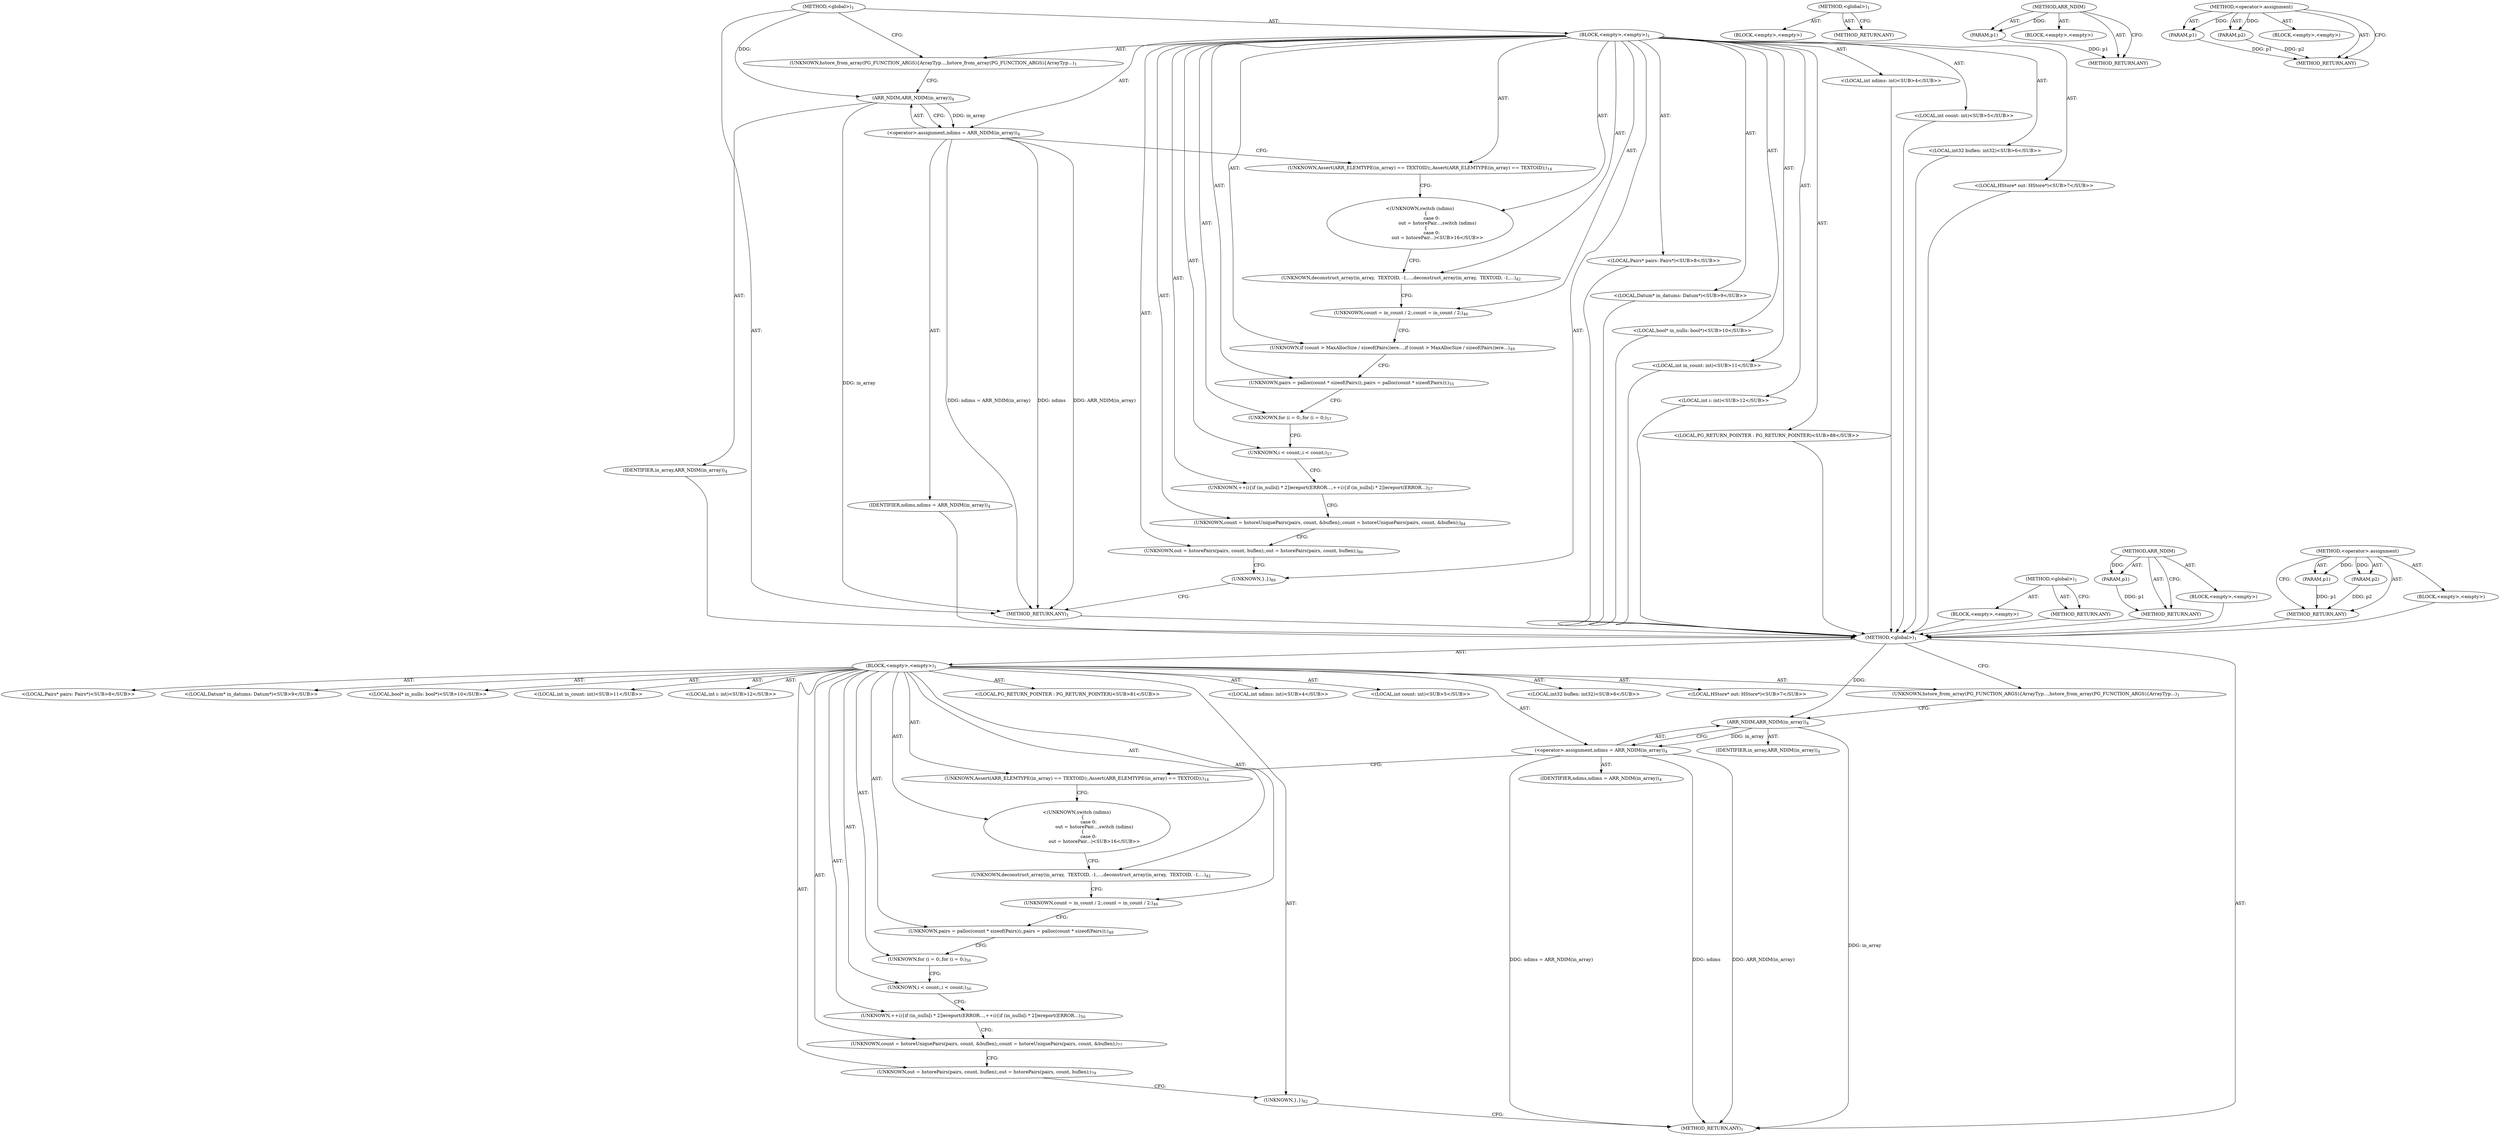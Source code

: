 digraph "&lt;operator&gt;.assignment" {
vulnerable_6 [label=<(METHOD,&lt;global&gt;)<SUB>1</SUB>>];
vulnerable_7 [label=<(BLOCK,&lt;empty&gt;,&lt;empty&gt;)<SUB>1</SUB>>];
vulnerable_8 [label=<(UNKNOWN,hstore_from_array(PG_FUNCTION_ARGS)
{
	ArrayTyp...,hstore_from_array(PG_FUNCTION_ARGS)
{
	ArrayTyp...)<SUB>1</SUB>>];
vulnerable_9 [label="<(LOCAL,int ndims: int)<SUB>4</SUB>>"];
vulnerable_10 [label=<(&lt;operator&gt;.assignment,ndims = ARR_NDIM(in_array))<SUB>4</SUB>>];
vulnerable_11 [label=<(IDENTIFIER,ndims,ndims = ARR_NDIM(in_array))<SUB>4</SUB>>];
vulnerable_12 [label=<(ARR_NDIM,ARR_NDIM(in_array))<SUB>4</SUB>>];
vulnerable_13 [label=<(IDENTIFIER,in_array,ARR_NDIM(in_array))<SUB>4</SUB>>];
vulnerable_14 [label="<(LOCAL,int count: int)<SUB>5</SUB>>"];
vulnerable_15 [label="<(LOCAL,int32 buflen: int32)<SUB>6</SUB>>"];
vulnerable_16 [label="<(LOCAL,HStore* out: HStore*)<SUB>7</SUB>>"];
vulnerable_17 [label="<(LOCAL,Pairs* pairs: Pairs*)<SUB>8</SUB>>"];
vulnerable_18 [label="<(LOCAL,Datum* in_datums: Datum*)<SUB>9</SUB>>"];
vulnerable_19 [label="<(LOCAL,bool* in_nulls: bool*)<SUB>10</SUB>>"];
vulnerable_20 [label="<(LOCAL,int in_count: int)<SUB>11</SUB>>"];
vulnerable_21 [label="<(LOCAL,int i: int)<SUB>12</SUB>>"];
vulnerable_22 [label=<(UNKNOWN,Assert(ARR_ELEMTYPE(in_array) == TEXTOID);,Assert(ARR_ELEMTYPE(in_array) == TEXTOID);)<SUB>14</SUB>>];
vulnerable_23 [label="<(UNKNOWN,switch (ndims)
	{
		case 0:
			out = hstorePair...,switch (ndims)
	{
		case 0:
			out = hstorePair...)<SUB>16</SUB>>"];
vulnerable_24 [label=<(UNKNOWN,deconstruct_array(in_array,
					  TEXTOID, -1,...,deconstruct_array(in_array,
					  TEXTOID, -1,...)<SUB>42</SUB>>];
vulnerable_25 [label=<(UNKNOWN,count = in_count / 2;,count = in_count / 2;)<SUB>46</SUB>>];
vulnerable_26 [label=<(UNKNOWN,pairs = palloc(count * sizeof(Pairs));,pairs = palloc(count * sizeof(Pairs));)<SUB>48</SUB>>];
vulnerable_27 [label=<(UNKNOWN,for (i = 0;,for (i = 0;)<SUB>50</SUB>>];
vulnerable_28 [label=<(UNKNOWN,i &lt; count;,i &lt; count;)<SUB>50</SUB>>];
vulnerable_29 [label=<(UNKNOWN,++i)
	{
		if (in_nulls[i * 2])
			ereport(ERROR...,++i)
	{
		if (in_nulls[i * 2])
			ereport(ERROR...)<SUB>50</SUB>>];
vulnerable_30 [label=<(UNKNOWN,count = hstoreUniquePairs(pairs, count, &amp;buflen);,count = hstoreUniquePairs(pairs, count, &amp;buflen);)<SUB>77</SUB>>];
vulnerable_31 [label=<(UNKNOWN,out = hstorePairs(pairs, count, buflen);,out = hstorePairs(pairs, count, buflen);)<SUB>79</SUB>>];
vulnerable_32 [label="<(LOCAL,PG_RETURN_POINTER : PG_RETURN_POINTER)<SUB>81</SUB>>"];
vulnerable_33 [label=<(UNKNOWN,},})<SUB>82</SUB>>];
vulnerable_34 [label=<(METHOD_RETURN,ANY)<SUB>1</SUB>>];
vulnerable_53 [label=<(METHOD,&lt;global&gt;)<SUB>1</SUB>>];
vulnerable_54 [label=<(BLOCK,&lt;empty&gt;,&lt;empty&gt;)>];
vulnerable_55 [label=<(METHOD_RETURN,ANY)>];
vulnerable_64 [label=<(METHOD,ARR_NDIM)>];
vulnerable_65 [label=<(PARAM,p1)>];
vulnerable_66 [label=<(BLOCK,&lt;empty&gt;,&lt;empty&gt;)>];
vulnerable_67 [label=<(METHOD_RETURN,ANY)>];
vulnerable_59 [label=<(METHOD,&lt;operator&gt;.assignment)>];
vulnerable_60 [label=<(PARAM,p1)>];
vulnerable_61 [label=<(PARAM,p2)>];
vulnerable_62 [label=<(BLOCK,&lt;empty&gt;,&lt;empty&gt;)>];
vulnerable_63 [label=<(METHOD_RETURN,ANY)>];
fixed_6 [label=<(METHOD,&lt;global&gt;)<SUB>1</SUB>>];
fixed_7 [label=<(BLOCK,&lt;empty&gt;,&lt;empty&gt;)<SUB>1</SUB>>];
fixed_8 [label=<(UNKNOWN,hstore_from_array(PG_FUNCTION_ARGS)
{
	ArrayTyp...,hstore_from_array(PG_FUNCTION_ARGS)
{
	ArrayTyp...)<SUB>1</SUB>>];
fixed_9 [label="<(LOCAL,int ndims: int)<SUB>4</SUB>>"];
fixed_10 [label=<(&lt;operator&gt;.assignment,ndims = ARR_NDIM(in_array))<SUB>4</SUB>>];
fixed_11 [label=<(IDENTIFIER,ndims,ndims = ARR_NDIM(in_array))<SUB>4</SUB>>];
fixed_12 [label=<(ARR_NDIM,ARR_NDIM(in_array))<SUB>4</SUB>>];
fixed_13 [label=<(IDENTIFIER,in_array,ARR_NDIM(in_array))<SUB>4</SUB>>];
fixed_14 [label="<(LOCAL,int count: int)<SUB>5</SUB>>"];
fixed_15 [label="<(LOCAL,int32 buflen: int32)<SUB>6</SUB>>"];
fixed_16 [label="<(LOCAL,HStore* out: HStore*)<SUB>7</SUB>>"];
fixed_17 [label="<(LOCAL,Pairs* pairs: Pairs*)<SUB>8</SUB>>"];
fixed_18 [label="<(LOCAL,Datum* in_datums: Datum*)<SUB>9</SUB>>"];
fixed_19 [label="<(LOCAL,bool* in_nulls: bool*)<SUB>10</SUB>>"];
fixed_20 [label="<(LOCAL,int in_count: int)<SUB>11</SUB>>"];
fixed_21 [label="<(LOCAL,int i: int)<SUB>12</SUB>>"];
fixed_22 [label=<(UNKNOWN,Assert(ARR_ELEMTYPE(in_array) == TEXTOID);,Assert(ARR_ELEMTYPE(in_array) == TEXTOID);)<SUB>14</SUB>>];
fixed_23 [label="<(UNKNOWN,switch (ndims)
	{
		case 0:
			out = hstorePair...,switch (ndims)
	{
		case 0:
			out = hstorePair...)<SUB>16</SUB>>"];
fixed_24 [label=<(UNKNOWN,deconstruct_array(in_array,
					  TEXTOID, -1,...,deconstruct_array(in_array,
					  TEXTOID, -1,...)<SUB>42</SUB>>];
fixed_25 [label=<(UNKNOWN,count = in_count / 2;,count = in_count / 2;)<SUB>46</SUB>>];
fixed_26 [label=<(UNKNOWN,if (count &gt; MaxAllocSize / sizeof(Pairs))
		ere...,if (count &gt; MaxAllocSize / sizeof(Pairs))
		ere...)<SUB>49</SUB>>];
fixed_27 [label=<(UNKNOWN,pairs = palloc(count * sizeof(Pairs));,pairs = palloc(count * sizeof(Pairs));)<SUB>55</SUB>>];
fixed_28 [label=<(UNKNOWN,for (i = 0;,for (i = 0;)<SUB>57</SUB>>];
fixed_29 [label=<(UNKNOWN,i &lt; count;,i &lt; count;)<SUB>57</SUB>>];
fixed_30 [label=<(UNKNOWN,++i)
	{
		if (in_nulls[i * 2])
			ereport(ERROR...,++i)
	{
		if (in_nulls[i * 2])
			ereport(ERROR...)<SUB>57</SUB>>];
fixed_31 [label=<(UNKNOWN,count = hstoreUniquePairs(pairs, count, &amp;buflen);,count = hstoreUniquePairs(pairs, count, &amp;buflen);)<SUB>84</SUB>>];
fixed_32 [label=<(UNKNOWN,out = hstorePairs(pairs, count, buflen);,out = hstorePairs(pairs, count, buflen);)<SUB>86</SUB>>];
fixed_33 [label="<(LOCAL,PG_RETURN_POINTER : PG_RETURN_POINTER)<SUB>88</SUB>>"];
fixed_34 [label=<(UNKNOWN,},})<SUB>89</SUB>>];
fixed_35 [label=<(METHOD_RETURN,ANY)<SUB>1</SUB>>];
fixed_54 [label=<(METHOD,&lt;global&gt;)<SUB>1</SUB>>];
fixed_55 [label=<(BLOCK,&lt;empty&gt;,&lt;empty&gt;)>];
fixed_56 [label=<(METHOD_RETURN,ANY)>];
fixed_65 [label=<(METHOD,ARR_NDIM)>];
fixed_66 [label=<(PARAM,p1)>];
fixed_67 [label=<(BLOCK,&lt;empty&gt;,&lt;empty&gt;)>];
fixed_68 [label=<(METHOD_RETURN,ANY)>];
fixed_60 [label=<(METHOD,&lt;operator&gt;.assignment)>];
fixed_61 [label=<(PARAM,p1)>];
fixed_62 [label=<(PARAM,p2)>];
fixed_63 [label=<(BLOCK,&lt;empty&gt;,&lt;empty&gt;)>];
fixed_64 [label=<(METHOD_RETURN,ANY)>];
vulnerable_6 -> vulnerable_7  [key=0, label="AST: "];
vulnerable_6 -> vulnerable_34  [key=0, label="AST: "];
vulnerable_6 -> vulnerable_8  [key=0, label="CFG: "];
vulnerable_6 -> vulnerable_12  [key=0, label="DDG: "];
vulnerable_7 -> vulnerable_8  [key=0, label="AST: "];
vulnerable_7 -> vulnerable_9  [key=0, label="AST: "];
vulnerable_7 -> vulnerable_10  [key=0, label="AST: "];
vulnerable_7 -> vulnerable_14  [key=0, label="AST: "];
vulnerable_7 -> vulnerable_15  [key=0, label="AST: "];
vulnerable_7 -> vulnerable_16  [key=0, label="AST: "];
vulnerable_7 -> vulnerable_17  [key=0, label="AST: "];
vulnerable_7 -> vulnerable_18  [key=0, label="AST: "];
vulnerable_7 -> vulnerable_19  [key=0, label="AST: "];
vulnerable_7 -> vulnerable_20  [key=0, label="AST: "];
vulnerable_7 -> vulnerable_21  [key=0, label="AST: "];
vulnerable_7 -> vulnerable_22  [key=0, label="AST: "];
vulnerable_7 -> vulnerable_23  [key=0, label="AST: "];
vulnerable_7 -> vulnerable_24  [key=0, label="AST: "];
vulnerable_7 -> vulnerable_25  [key=0, label="AST: "];
vulnerable_7 -> vulnerable_26  [key=0, label="AST: "];
vulnerable_7 -> vulnerable_27  [key=0, label="AST: "];
vulnerable_7 -> vulnerable_28  [key=0, label="AST: "];
vulnerable_7 -> vulnerable_29  [key=0, label="AST: "];
vulnerable_7 -> vulnerable_30  [key=0, label="AST: "];
vulnerable_7 -> vulnerable_31  [key=0, label="AST: "];
vulnerable_7 -> vulnerable_32  [key=0, label="AST: "];
vulnerable_7 -> vulnerable_33  [key=0, label="AST: "];
vulnerable_8 -> vulnerable_12  [key=0, label="CFG: "];
vulnerable_10 -> vulnerable_11  [key=0, label="AST: "];
vulnerable_10 -> vulnerable_12  [key=0, label="AST: "];
vulnerable_10 -> vulnerable_22  [key=0, label="CFG: "];
vulnerable_10 -> vulnerable_34  [key=0, label="DDG: ndims"];
vulnerable_10 -> vulnerable_34  [key=1, label="DDG: ARR_NDIM(in_array)"];
vulnerable_10 -> vulnerable_34  [key=2, label="DDG: ndims = ARR_NDIM(in_array)"];
vulnerable_12 -> vulnerable_13  [key=0, label="AST: "];
vulnerable_12 -> vulnerable_10  [key=0, label="CFG: "];
vulnerable_12 -> vulnerable_10  [key=1, label="DDG: in_array"];
vulnerable_12 -> vulnerable_34  [key=0, label="DDG: in_array"];
vulnerable_22 -> vulnerable_23  [key=0, label="CFG: "];
vulnerable_23 -> vulnerable_24  [key=0, label="CFG: "];
vulnerable_24 -> vulnerable_25  [key=0, label="CFG: "];
vulnerable_25 -> vulnerable_26  [key=0, label="CFG: "];
vulnerable_26 -> vulnerable_27  [key=0, label="CFG: "];
vulnerable_27 -> vulnerable_28  [key=0, label="CFG: "];
vulnerable_28 -> vulnerable_29  [key=0, label="CFG: "];
vulnerable_29 -> vulnerable_30  [key=0, label="CFG: "];
vulnerable_30 -> vulnerable_31  [key=0, label="CFG: "];
vulnerable_31 -> vulnerable_33  [key=0, label="CFG: "];
vulnerable_33 -> vulnerable_34  [key=0, label="CFG: "];
vulnerable_53 -> vulnerable_54  [key=0, label="AST: "];
vulnerable_53 -> vulnerable_55  [key=0, label="AST: "];
vulnerable_53 -> vulnerable_55  [key=1, label="CFG: "];
vulnerable_64 -> vulnerable_65  [key=0, label="AST: "];
vulnerable_64 -> vulnerable_65  [key=1, label="DDG: "];
vulnerable_64 -> vulnerable_66  [key=0, label="AST: "];
vulnerable_64 -> vulnerable_67  [key=0, label="AST: "];
vulnerable_64 -> vulnerable_67  [key=1, label="CFG: "];
vulnerable_65 -> vulnerable_67  [key=0, label="DDG: p1"];
vulnerable_59 -> vulnerable_60  [key=0, label="AST: "];
vulnerable_59 -> vulnerable_60  [key=1, label="DDG: "];
vulnerable_59 -> vulnerable_62  [key=0, label="AST: "];
vulnerable_59 -> vulnerable_61  [key=0, label="AST: "];
vulnerable_59 -> vulnerable_61  [key=1, label="DDG: "];
vulnerable_59 -> vulnerable_63  [key=0, label="AST: "];
vulnerable_59 -> vulnerable_63  [key=1, label="CFG: "];
vulnerable_60 -> vulnerable_63  [key=0, label="DDG: p1"];
vulnerable_61 -> vulnerable_63  [key=0, label="DDG: p2"];
fixed_6 -> fixed_7  [key=0, label="AST: "];
fixed_6 -> fixed_35  [key=0, label="AST: "];
fixed_6 -> fixed_8  [key=0, label="CFG: "];
fixed_6 -> fixed_12  [key=0, label="DDG: "];
fixed_7 -> fixed_8  [key=0, label="AST: "];
fixed_7 -> fixed_9  [key=0, label="AST: "];
fixed_7 -> fixed_10  [key=0, label="AST: "];
fixed_7 -> fixed_14  [key=0, label="AST: "];
fixed_7 -> fixed_15  [key=0, label="AST: "];
fixed_7 -> fixed_16  [key=0, label="AST: "];
fixed_7 -> fixed_17  [key=0, label="AST: "];
fixed_7 -> fixed_18  [key=0, label="AST: "];
fixed_7 -> fixed_19  [key=0, label="AST: "];
fixed_7 -> fixed_20  [key=0, label="AST: "];
fixed_7 -> fixed_21  [key=0, label="AST: "];
fixed_7 -> fixed_22  [key=0, label="AST: "];
fixed_7 -> fixed_23  [key=0, label="AST: "];
fixed_7 -> fixed_24  [key=0, label="AST: "];
fixed_7 -> fixed_25  [key=0, label="AST: "];
fixed_7 -> fixed_26  [key=0, label="AST: "];
fixed_7 -> fixed_27  [key=0, label="AST: "];
fixed_7 -> fixed_28  [key=0, label="AST: "];
fixed_7 -> fixed_29  [key=0, label="AST: "];
fixed_7 -> fixed_30  [key=0, label="AST: "];
fixed_7 -> fixed_31  [key=0, label="AST: "];
fixed_7 -> fixed_32  [key=0, label="AST: "];
fixed_7 -> fixed_33  [key=0, label="AST: "];
fixed_7 -> fixed_34  [key=0, label="AST: "];
fixed_8 -> fixed_12  [key=0, label="CFG: "];
fixed_9 -> vulnerable_6  [key=0];
fixed_10 -> fixed_11  [key=0, label="AST: "];
fixed_10 -> fixed_12  [key=0, label="AST: "];
fixed_10 -> fixed_22  [key=0, label="CFG: "];
fixed_10 -> fixed_35  [key=0, label="DDG: ndims"];
fixed_10 -> fixed_35  [key=1, label="DDG: ARR_NDIM(in_array)"];
fixed_10 -> fixed_35  [key=2, label="DDG: ndims = ARR_NDIM(in_array)"];
fixed_11 -> vulnerable_6  [key=0];
fixed_12 -> fixed_13  [key=0, label="AST: "];
fixed_12 -> fixed_10  [key=0, label="CFG: "];
fixed_12 -> fixed_10  [key=1, label="DDG: in_array"];
fixed_12 -> fixed_35  [key=0, label="DDG: in_array"];
fixed_13 -> vulnerable_6  [key=0];
fixed_14 -> vulnerable_6  [key=0];
fixed_15 -> vulnerable_6  [key=0];
fixed_16 -> vulnerable_6  [key=0];
fixed_17 -> vulnerable_6  [key=0];
fixed_18 -> vulnerable_6  [key=0];
fixed_19 -> vulnerable_6  [key=0];
fixed_20 -> vulnerable_6  [key=0];
fixed_21 -> vulnerable_6  [key=0];
fixed_22 -> fixed_23  [key=0, label="CFG: "];
fixed_23 -> fixed_24  [key=0, label="CFG: "];
fixed_24 -> fixed_25  [key=0, label="CFG: "];
fixed_25 -> fixed_26  [key=0, label="CFG: "];
fixed_26 -> fixed_27  [key=0, label="CFG: "];
fixed_27 -> fixed_28  [key=0, label="CFG: "];
fixed_28 -> fixed_29  [key=0, label="CFG: "];
fixed_29 -> fixed_30  [key=0, label="CFG: "];
fixed_30 -> fixed_31  [key=0, label="CFG: "];
fixed_31 -> fixed_32  [key=0, label="CFG: "];
fixed_32 -> fixed_34  [key=0, label="CFG: "];
fixed_33 -> vulnerable_6  [key=0];
fixed_34 -> fixed_35  [key=0, label="CFG: "];
fixed_35 -> vulnerable_6  [key=0];
fixed_54 -> fixed_55  [key=0, label="AST: "];
fixed_54 -> fixed_56  [key=0, label="AST: "];
fixed_54 -> fixed_56  [key=1, label="CFG: "];
fixed_55 -> vulnerable_6  [key=0];
fixed_56 -> vulnerable_6  [key=0];
fixed_65 -> fixed_66  [key=0, label="AST: "];
fixed_65 -> fixed_66  [key=1, label="DDG: "];
fixed_65 -> fixed_67  [key=0, label="AST: "];
fixed_65 -> fixed_68  [key=0, label="AST: "];
fixed_65 -> fixed_68  [key=1, label="CFG: "];
fixed_66 -> fixed_68  [key=0, label="DDG: p1"];
fixed_67 -> vulnerable_6  [key=0];
fixed_68 -> vulnerable_6  [key=0];
fixed_60 -> fixed_61  [key=0, label="AST: "];
fixed_60 -> fixed_61  [key=1, label="DDG: "];
fixed_60 -> fixed_63  [key=0, label="AST: "];
fixed_60 -> fixed_62  [key=0, label="AST: "];
fixed_60 -> fixed_62  [key=1, label="DDG: "];
fixed_60 -> fixed_64  [key=0, label="AST: "];
fixed_60 -> fixed_64  [key=1, label="CFG: "];
fixed_61 -> fixed_64  [key=0, label="DDG: p1"];
fixed_62 -> fixed_64  [key=0, label="DDG: p2"];
fixed_63 -> vulnerable_6  [key=0];
fixed_64 -> vulnerable_6  [key=0];
}
